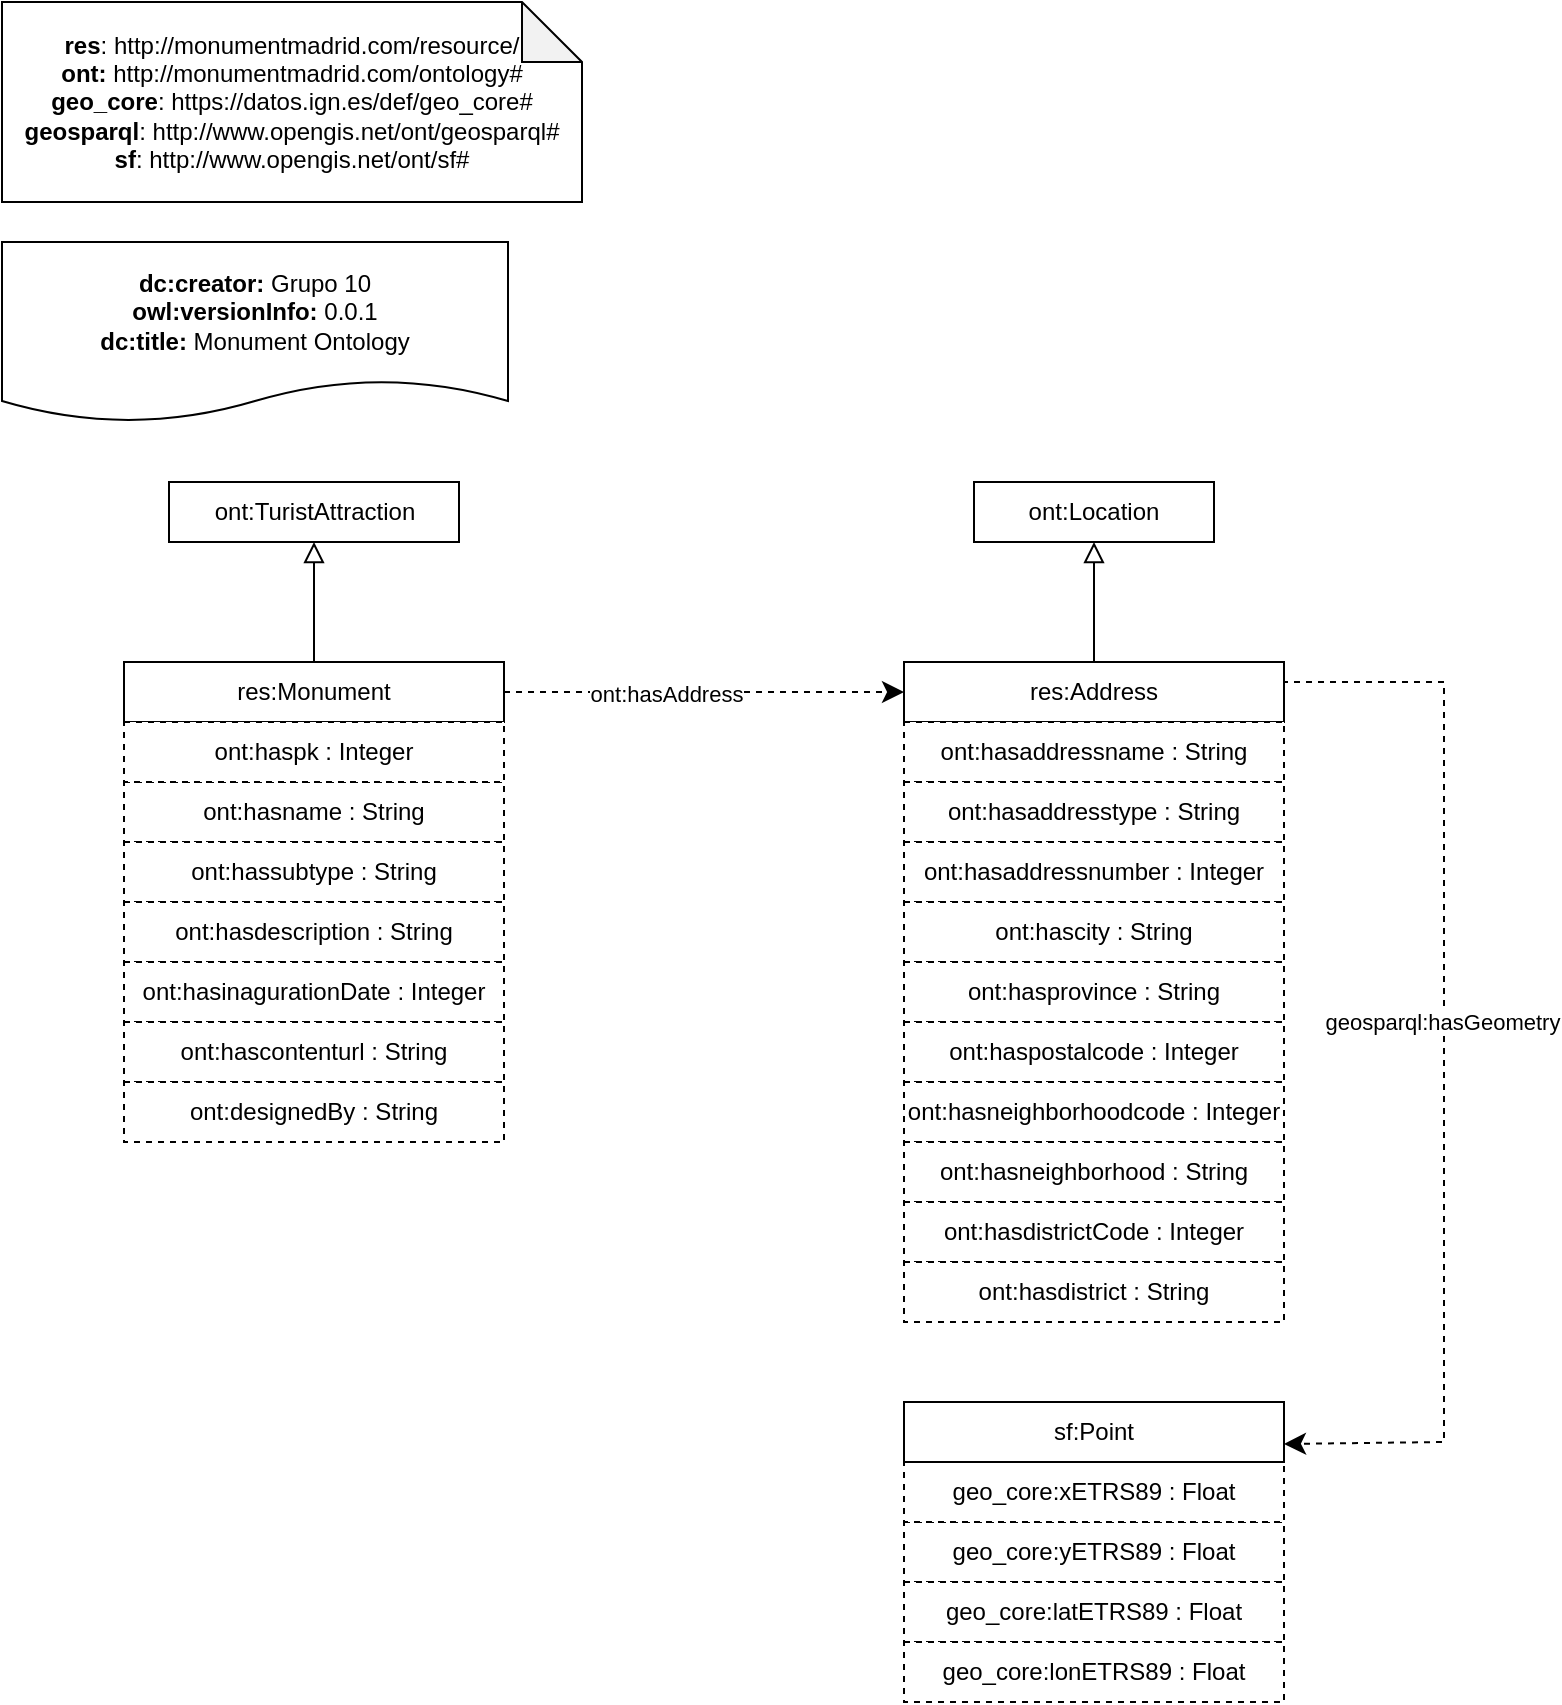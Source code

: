 <mxfile version="20.3.0" type="device"><diagram id="TTwxC7Yb0V6fdVoO_SUc" name="Página-1"><mxGraphModel dx="1012" dy="793" grid="1" gridSize="10" guides="1" tooltips="1" connect="1" arrows="1" fold="1" page="1" pageScale="1" pageWidth="827" pageHeight="1169" math="0" shadow="0"><root><mxCell id="0"/><mxCell id="1" parent="0"/><mxCell id="7s79F0oyZlGPRsL_RBfK-1" value="&lt;div&gt;&lt;b&gt;res&lt;/b&gt;: http://monumentmadrid.com/resource/&lt;/div&gt;&lt;div&gt;&lt;b&gt;ont:&lt;/b&gt; http://monumentmadrid.com/ontology#&lt;br&gt;&lt;/div&gt;&lt;div&gt;&lt;div&gt;&lt;b&gt;geo_core&lt;/b&gt;: https://datos.ign.es/def/geo_core#&lt;/div&gt;&lt;div&gt;&lt;b&gt;geosparql&lt;/b&gt;: http://www.opengis.net/ont/geosparql#&lt;/div&gt;&lt;div&gt;&lt;b&gt;sf&lt;/b&gt;: http://www.opengis.net/ont/sf#&lt;/div&gt;&lt;/div&gt;" style="shape=note;whiteSpace=wrap;html=1;backgroundOutline=1;darkOpacity=0.05;" parent="1" vertex="1"><mxGeometry x="60" y="110" width="290" height="100" as="geometry"/></mxCell><mxCell id="7s79F0oyZlGPRsL_RBfK-3" value="&lt;div&gt;&lt;b&gt;dc:creator:&lt;/b&gt;&amp;nbsp;Grupo 10&lt;/div&gt;&lt;div&gt;&lt;b&gt;owl:versionInfo:&lt;/b&gt; 0.0.1&lt;/div&gt;&lt;div&gt;&lt;b&gt;dc:title:&lt;/b&gt;&amp;nbsp;Monument Ontology&lt;/div&gt;" style="shape=document;whiteSpace=wrap;html=1;boundedLbl=1;labelBackgroundColor=#ffffff;strokeColor=#000000;fontSize=12;fontColor=#000000;size=0.233;" parent="1" vertex="1"><mxGeometry x="60" y="230" width="253" height="90" as="geometry"/></mxCell><mxCell id="7s79F0oyZlGPRsL_RBfK-4" value="res:Monument" style="rounded=0;whiteSpace=wrap;html=1;snapToPoint=1;points=[[0.1,0],[0.2,0],[0.3,0],[0.4,0],[0.5,0],[0.6,0],[0.7,0],[0.8,0],[0.9,0],[0,0.1],[0,0.3],[0,0.5],[0,0.7],[0,0.9],[0.1,1],[0.2,1],[0.3,1],[0.4,1],[0.5,1],[0.6,1],[0.7,1],[0.8,1],[0.9,1],[1,0.1],[1,0.3],[1,0.5],[1,0.7],[1,0.9]];" parent="1" vertex="1"><mxGeometry x="121" y="440" width="190" height="30" as="geometry"/></mxCell><mxCell id="7s79F0oyZlGPRsL_RBfK-6" value="ont:hasname : String" style="rounded=0;whiteSpace=wrap;html=1;snapToPoint=1;points=[[0.1,0],[0.2,0],[0.3,0],[0.4,0],[0.5,0],[0.6,0],[0.7,0],[0.8,0],[0.9,0],[0,0.1],[0,0.3],[0,0.5],[0,0.7],[0,0.9],[0.1,1],[0.2,1],[0.3,1],[0.4,1],[0.5,1],[0.6,1],[0.7,1],[0.8,1],[0.9,1],[1,0.1],[1,0.3],[1,0.5],[1,0.7],[1,0.9]];dashed=1;" parent="1" vertex="1"><mxGeometry x="121" y="500" width="190" height="30" as="geometry"/></mxCell><mxCell id="7s79F0oyZlGPRsL_RBfK-7" value="ont:hassubtype : String" style="rounded=0;whiteSpace=wrap;html=1;snapToPoint=1;points=[[0.1,0],[0.2,0],[0.3,0],[0.4,0],[0.5,0],[0.6,0],[0.7,0],[0.8,0],[0.9,0],[0,0.1],[0,0.3],[0,0.5],[0,0.7],[0,0.9],[0.1,1],[0.2,1],[0.3,1],[0.4,1],[0.5,1],[0.6,1],[0.7,1],[0.8,1],[0.9,1],[1,0.1],[1,0.3],[1,0.5],[1,0.7],[1,0.9]];dashed=1;" parent="1" vertex="1"><mxGeometry x="121" y="530" width="190" height="30" as="geometry"/></mxCell><mxCell id="7s79F0oyZlGPRsL_RBfK-8" value="ont:hasdescription : String" style="rounded=0;whiteSpace=wrap;html=1;snapToPoint=1;points=[[0.1,0],[0.2,0],[0.3,0],[0.4,0],[0.5,0],[0.6,0],[0.7,0],[0.8,0],[0.9,0],[0,0.1],[0,0.3],[0,0.5],[0,0.7],[0,0.9],[0.1,1],[0.2,1],[0.3,1],[0.4,1],[0.5,1],[0.6,1],[0.7,1],[0.8,1],[0.9,1],[1,0.1],[1,0.3],[1,0.5],[1,0.7],[1,0.9]];dashed=1;" parent="1" vertex="1"><mxGeometry x="121" y="560" width="190" height="30" as="geometry"/></mxCell><mxCell id="7s79F0oyZlGPRsL_RBfK-9" value="ont:hasinagurationDate : Integer" style="rounded=0;whiteSpace=wrap;html=1;snapToPoint=1;points=[[0.1,0],[0.2,0],[0.3,0],[0.4,0],[0.5,0],[0.6,0],[0.7,0],[0.8,0],[0.9,0],[0,0.1],[0,0.3],[0,0.5],[0,0.7],[0,0.9],[0.1,1],[0.2,1],[0.3,1],[0.4,1],[0.5,1],[0.6,1],[0.7,1],[0.8,1],[0.9,1],[1,0.1],[1,0.3],[1,0.5],[1,0.7],[1,0.9]];dashed=1;" parent="1" vertex="1"><mxGeometry x="121" y="590" width="190" height="30" as="geometry"/></mxCell><mxCell id="7s79F0oyZlGPRsL_RBfK-10" value="ont:hascontenturl : String" style="rounded=0;whiteSpace=wrap;html=1;snapToPoint=1;points=[[0.1,0],[0.2,0],[0.3,0],[0.4,0],[0.5,0],[0.6,0],[0.7,0],[0.8,0],[0.9,0],[0,0.1],[0,0.3],[0,0.5],[0,0.7],[0,0.9],[0.1,1],[0.2,1],[0.3,1],[0.4,1],[0.5,1],[0.6,1],[0.7,1],[0.8,1],[0.9,1],[1,0.1],[1,0.3],[1,0.5],[1,0.7],[1,0.9]];dashed=1;" parent="1" vertex="1"><mxGeometry x="121" y="620" width="190" height="30" as="geometry"/></mxCell><mxCell id="7s79F0oyZlGPRsL_RBfK-18" value="" style="endArrow=block;html=1;fontColor=#000099;exitX=0.5;exitY=0;exitDx=0;exitDy=0;endFill=0;entryX=0.5;entryY=1;entryDx=0;entryDy=0;endSize=8;arcSize=0;rounded=0;" parent="1" source="7s79F0oyZlGPRsL_RBfK-4" target="7s79F0oyZlGPRsL_RBfK-19" edge="1"><mxGeometry width="50" height="50" relative="1" as="geometry"><mxPoint x="216" y="430" as="sourcePoint"/><mxPoint x="99.0" y="370" as="targetPoint"/></mxGeometry></mxCell><mxCell id="7s79F0oyZlGPRsL_RBfK-19" value="ont:TuristAttraction" style="rounded=0;whiteSpace=wrap;html=1;snapToPoint=1;points=[[0.1,0],[0.2,0],[0.3,0],[0.4,0],[0.5,0],[0.6,0],[0.7,0],[0.8,0],[0.9,0],[0,0.1],[0,0.3],[0,0.5],[0,0.7],[0,0.9],[0.1,1],[0.2,1],[0.3,1],[0.4,1],[0.5,1],[0.6,1],[0.7,1],[0.8,1],[0.9,1],[1,0.1],[1,0.3],[1,0.5],[1,0.7],[1,0.9]];" parent="1" vertex="1"><mxGeometry x="143.5" y="350" width="145" height="30" as="geometry"/></mxCell><mxCell id="7s79F0oyZlGPRsL_RBfK-24" value="ont:haspk : Integer" style="rounded=0;whiteSpace=wrap;html=1;snapToPoint=1;points=[[0.1,0],[0.2,0],[0.3,0],[0.4,0],[0.5,0],[0.6,0],[0.7,0],[0.8,0],[0.9,0],[0,0.1],[0,0.3],[0,0.5],[0,0.7],[0,0.9],[0.1,1],[0.2,1],[0.3,1],[0.4,1],[0.5,1],[0.6,1],[0.7,1],[0.8,1],[0.9,1],[1,0.1],[1,0.3],[1,0.5],[1,0.7],[1,0.9]];dashed=1;" parent="1" vertex="1"><mxGeometry x="121" y="470" width="190" height="30" as="geometry"/></mxCell><mxCell id="7s79F0oyZlGPRsL_RBfK-35" value="res:Address" style="rounded=0;whiteSpace=wrap;html=1;snapToPoint=1;points=[[0.1,0],[0.2,0],[0.3,0],[0.4,0],[0.5,0],[0.6,0],[0.7,0],[0.8,0],[0.9,0],[0,0.1],[0,0.3],[0,0.5],[0,0.7],[0,0.9],[0.1,1],[0.2,1],[0.3,1],[0.4,1],[0.5,1],[0.6,1],[0.7,1],[0.8,1],[0.9,1],[1,0.1],[1,0.3],[1,0.5],[1,0.7],[1,0.9]];" parent="1" vertex="1"><mxGeometry x="511" y="440" width="190" height="30" as="geometry"/></mxCell><mxCell id="7s79F0oyZlGPRsL_RBfK-36" value="ont:hasaddressname : String" style="rounded=0;whiteSpace=wrap;html=1;snapToPoint=1;points=[[0.1,0],[0.2,0],[0.3,0],[0.4,0],[0.5,0],[0.6,0],[0.7,0],[0.8,0],[0.9,0],[0,0.1],[0,0.3],[0,0.5],[0,0.7],[0,0.9],[0.1,1],[0.2,1],[0.3,1],[0.4,1],[0.5,1],[0.6,1],[0.7,1],[0.8,1],[0.9,1],[1,0.1],[1,0.3],[1,0.5],[1,0.7],[1,0.9]];dashed=1;" parent="1" vertex="1"><mxGeometry x="511" y="470" width="190" height="30" as="geometry"/></mxCell><mxCell id="7s79F0oyZlGPRsL_RBfK-37" value="ont:hasaddresstype : String" style="rounded=0;whiteSpace=wrap;html=1;snapToPoint=1;points=[[0.1,0],[0.2,0],[0.3,0],[0.4,0],[0.5,0],[0.6,0],[0.7,0],[0.8,0],[0.9,0],[0,0.1],[0,0.3],[0,0.5],[0,0.7],[0,0.9],[0.1,1],[0.2,1],[0.3,1],[0.4,1],[0.5,1],[0.6,1],[0.7,1],[0.8,1],[0.9,1],[1,0.1],[1,0.3],[1,0.5],[1,0.7],[1,0.9]];dashed=1;" parent="1" vertex="1"><mxGeometry x="511" y="500" width="190" height="30" as="geometry"/></mxCell><mxCell id="7s79F0oyZlGPRsL_RBfK-38" value="ont:hasaddressnumber : Integer" style="rounded=0;whiteSpace=wrap;html=1;snapToPoint=1;points=[[0.1,0],[0.2,0],[0.3,0],[0.4,0],[0.5,0],[0.6,0],[0.7,0],[0.8,0],[0.9,0],[0,0.1],[0,0.3],[0,0.5],[0,0.7],[0,0.9],[0.1,1],[0.2,1],[0.3,1],[0.4,1],[0.5,1],[0.6,1],[0.7,1],[0.8,1],[0.9,1],[1,0.1],[1,0.3],[1,0.5],[1,0.7],[1,0.9]];dashed=1;" parent="1" vertex="1"><mxGeometry x="511" y="530" width="190" height="30" as="geometry"/></mxCell><mxCell id="7s79F0oyZlGPRsL_RBfK-39" value="ont:hascity : String" style="rounded=0;whiteSpace=wrap;html=1;snapToPoint=1;points=[[0.1,0],[0.2,0],[0.3,0],[0.4,0],[0.5,0],[0.6,0],[0.7,0],[0.8,0],[0.9,0],[0,0.1],[0,0.3],[0,0.5],[0,0.7],[0,0.9],[0.1,1],[0.2,1],[0.3,1],[0.4,1],[0.5,1],[0.6,1],[0.7,1],[0.8,1],[0.9,1],[1,0.1],[1,0.3],[1,0.5],[1,0.7],[1,0.9]];dashed=1;" parent="1" vertex="1"><mxGeometry x="511" y="560" width="190" height="30" as="geometry"/></mxCell><mxCell id="7s79F0oyZlGPRsL_RBfK-40" value="ont:hasprovince : String" style="rounded=0;whiteSpace=wrap;html=1;snapToPoint=1;points=[[0.1,0],[0.2,0],[0.3,0],[0.4,0],[0.5,0],[0.6,0],[0.7,0],[0.8,0],[0.9,0],[0,0.1],[0,0.3],[0,0.5],[0,0.7],[0,0.9],[0.1,1],[0.2,1],[0.3,1],[0.4,1],[0.5,1],[0.6,1],[0.7,1],[0.8,1],[0.9,1],[1,0.1],[1,0.3],[1,0.5],[1,0.7],[1,0.9]];dashed=1;" parent="1" vertex="1"><mxGeometry x="511" y="590" width="190" height="30" as="geometry"/></mxCell><mxCell id="7s79F0oyZlGPRsL_RBfK-41" value="ont:haspostalcode : Integer" style="rounded=0;whiteSpace=wrap;html=1;snapToPoint=1;points=[[0.1,0],[0.2,0],[0.3,0],[0.4,0],[0.5,0],[0.6,0],[0.7,0],[0.8,0],[0.9,0],[0,0.1],[0,0.3],[0,0.5],[0,0.7],[0,0.9],[0.1,1],[0.2,1],[0.3,1],[0.4,1],[0.5,1],[0.6,1],[0.7,1],[0.8,1],[0.9,1],[1,0.1],[1,0.3],[1,0.5],[1,0.7],[1,0.9]];dashed=1;" parent="1" vertex="1"><mxGeometry x="511" y="620" width="190" height="30" as="geometry"/></mxCell><mxCell id="7s79F0oyZlGPRsL_RBfK-42" value="ont:hasneighborhoodcode : Integer" style="rounded=0;whiteSpace=wrap;html=1;snapToPoint=1;points=[[0.1,0],[0.2,0],[0.3,0],[0.4,0],[0.5,0],[0.6,0],[0.7,0],[0.8,0],[0.9,0],[0,0.1],[0,0.3],[0,0.5],[0,0.7],[0,0.9],[0.1,1],[0.2,1],[0.3,1],[0.4,1],[0.5,1],[0.6,1],[0.7,1],[0.8,1],[0.9,1],[1,0.1],[1,0.3],[1,0.5],[1,0.7],[1,0.9]];dashed=1;" parent="1" vertex="1"><mxGeometry x="511" y="650" width="190" height="30" as="geometry"/></mxCell><mxCell id="7s79F0oyZlGPRsL_RBfK-43" value="ont:hasneighborhood : String" style="rounded=0;whiteSpace=wrap;html=1;snapToPoint=1;points=[[0.1,0],[0.2,0],[0.3,0],[0.4,0],[0.5,0],[0.6,0],[0.7,0],[0.8,0],[0.9,0],[0,0.1],[0,0.3],[0,0.5],[0,0.7],[0,0.9],[0.1,1],[0.2,1],[0.3,1],[0.4,1],[0.5,1],[0.6,1],[0.7,1],[0.8,1],[0.9,1],[1,0.1],[1,0.3],[1,0.5],[1,0.7],[1,0.9]];dashed=1;" parent="1" vertex="1"><mxGeometry x="511" y="680" width="190" height="30" as="geometry"/></mxCell><mxCell id="7s79F0oyZlGPRsL_RBfK-44" value="ont:hasdistrictCode : Integer" style="rounded=0;whiteSpace=wrap;html=1;snapToPoint=1;points=[[0.1,0],[0.2,0],[0.3,0],[0.4,0],[0.5,0],[0.6,0],[0.7,0],[0.8,0],[0.9,0],[0,0.1],[0,0.3],[0,0.5],[0,0.7],[0,0.9],[0.1,1],[0.2,1],[0.3,1],[0.4,1],[0.5,1],[0.6,1],[0.7,1],[0.8,1],[0.9,1],[1,0.1],[1,0.3],[1,0.5],[1,0.7],[1,0.9]];dashed=1;" parent="1" vertex="1"><mxGeometry x="511" y="710" width="190" height="30" as="geometry"/></mxCell><mxCell id="7s79F0oyZlGPRsL_RBfK-45" value="ont:hasdistrict : String" style="rounded=0;whiteSpace=wrap;html=1;snapToPoint=1;points=[[0.1,0],[0.2,0],[0.3,0],[0.4,0],[0.5,0],[0.6,0],[0.7,0],[0.8,0],[0.9,0],[0,0.1],[0,0.3],[0,0.5],[0,0.7],[0,0.9],[0.1,1],[0.2,1],[0.3,1],[0.4,1],[0.5,1],[0.6,1],[0.7,1],[0.8,1],[0.9,1],[1,0.1],[1,0.3],[1,0.5],[1,0.7],[1,0.9]];dashed=1;" parent="1" vertex="1"><mxGeometry x="511" y="740" width="190" height="30" as="geometry"/></mxCell><mxCell id="7s79F0oyZlGPRsL_RBfK-46" value="geo_core:yETRS89 : Float" style="rounded=0;whiteSpace=wrap;html=1;snapToPoint=1;points=[[0.1,0],[0.2,0],[0.3,0],[0.4,0],[0.5,0],[0.6,0],[0.7,0],[0.8,0],[0.9,0],[0,0.1],[0,0.3],[0,0.5],[0,0.7],[0,0.9],[0.1,1],[0.2,1],[0.3,1],[0.4,1],[0.5,1],[0.6,1],[0.7,1],[0.8,1],[0.9,1],[1,0.1],[1,0.3],[1,0.5],[1,0.7],[1,0.9]];dashed=1;" parent="1" vertex="1"><mxGeometry x="511" y="870" width="190" height="30" as="geometry"/></mxCell><mxCell id="7s79F0oyZlGPRsL_RBfK-47" value="geo_core:latETRS89 : Float" style="rounded=0;whiteSpace=wrap;html=1;snapToPoint=1;points=[[0.1,0],[0.2,0],[0.3,0],[0.4,0],[0.5,0],[0.6,0],[0.7,0],[0.8,0],[0.9,0],[0,0.1],[0,0.3],[0,0.5],[0,0.7],[0,0.9],[0.1,1],[0.2,1],[0.3,1],[0.4,1],[0.5,1],[0.6,1],[0.7,1],[0.8,1],[0.9,1],[1,0.1],[1,0.3],[1,0.5],[1,0.7],[1,0.9]];dashed=1;" parent="1" vertex="1"><mxGeometry x="511" y="900" width="190" height="30" as="geometry"/></mxCell><mxCell id="7s79F0oyZlGPRsL_RBfK-48" value="ont:Location" style="rounded=0;whiteSpace=wrap;html=1;snapToPoint=1;points=[[0.1,0],[0.2,0],[0.3,0],[0.4,0],[0.5,0],[0.6,0],[0.7,0],[0.8,0],[0.9,0],[0,0.1],[0,0.3],[0,0.5],[0,0.7],[0,0.9],[0.1,1],[0.2,1],[0.3,1],[0.4,1],[0.5,1],[0.6,1],[0.7,1],[0.8,1],[0.9,1],[1,0.1],[1,0.3],[1,0.5],[1,0.7],[1,0.9]];" parent="1" vertex="1"><mxGeometry x="546" y="350.0" width="120" height="30" as="geometry"/></mxCell><mxCell id="7s79F0oyZlGPRsL_RBfK-49" value="" style="endArrow=block;html=1;fontColor=#000099;endFill=0;endSize=8;arcSize=0;rounded=0;" parent="1" source="7s79F0oyZlGPRsL_RBfK-35" target="7s79F0oyZlGPRsL_RBfK-48" edge="1"><mxGeometry width="50" height="50" relative="1" as="geometry"><mxPoint x="605.5" y="440" as="sourcePoint"/><mxPoint x="605.5" y="380" as="targetPoint"/><Array as="points"/></mxGeometry></mxCell><mxCell id="7s79F0oyZlGPRsL_RBfK-54" value="" style="endArrow=classic;html=1;exitX=1;exitY=0.5;exitDx=0;exitDy=0;entryX=0;entryY=0.5;entryDx=0;entryDy=0;endSize=8;dashed=1;arcSize=0;rounded=0;" parent="1" source="7s79F0oyZlGPRsL_RBfK-4" target="7s79F0oyZlGPRsL_RBfK-35" edge="1"><mxGeometry width="50" height="50" relative="1" as="geometry"><mxPoint x="321" y="400" as="sourcePoint"/><mxPoint x="495" y="400" as="targetPoint"/></mxGeometry></mxCell><mxCell id="7s79F0oyZlGPRsL_RBfK-55" value="&lt;div&gt;ont:hasAddress&lt;/div&gt;" style="edgeLabel;html=1;align=center;verticalAlign=middle;resizable=0;points=[];" parent="7s79F0oyZlGPRsL_RBfK-54" vertex="1" connectable="0"><mxGeometry x="-0.191" y="-1" relative="1" as="geometry"><mxPoint as="offset"/></mxGeometry></mxCell><mxCell id="g2GgQLCELnZ6Zpo_SiZR-1" value="geo_core:xETRS89 : Float" style="rounded=0;whiteSpace=wrap;html=1;snapToPoint=1;points=[[0.1,0],[0.2,0],[0.3,0],[0.4,0],[0.5,0],[0.6,0],[0.7,0],[0.8,0],[0.9,0],[0,0.1],[0,0.3],[0,0.5],[0,0.7],[0,0.9],[0.1,1],[0.2,1],[0.3,1],[0.4,1],[0.5,1],[0.6,1],[0.7,1],[0.8,1],[0.9,1],[1,0.1],[1,0.3],[1,0.5],[1,0.7],[1,0.9]];dashed=1;" parent="1" vertex="1"><mxGeometry x="511" y="840" width="190" height="30" as="geometry"/></mxCell><mxCell id="g2GgQLCELnZ6Zpo_SiZR-2" value="sf:Point" style="rounded=0;whiteSpace=wrap;html=1;snapToPoint=1;points=[[0.1,0],[0.2,0],[0.3,0],[0.4,0],[0.5,0],[0.6,0],[0.7,0],[0.8,0],[0.9,0],[0,0.1],[0,0.3],[0,0.5],[0,0.7],[0,0.9],[0.1,1],[0.2,1],[0.3,1],[0.4,1],[0.5,1],[0.6,1],[0.7,1],[0.8,1],[0.9,1],[1,0.1],[1,0.3],[1,0.5],[1,0.7],[1,0.9]];" parent="1" vertex="1"><mxGeometry x="511" y="810" width="190" height="30" as="geometry"/></mxCell><mxCell id="g2GgQLCELnZ6Zpo_SiZR-6" value="geo_core:lonETRS89 : Float" style="rounded=0;whiteSpace=wrap;html=1;snapToPoint=1;points=[[0.1,0],[0.2,0],[0.3,0],[0.4,0],[0.5,0],[0.6,0],[0.7,0],[0.8,0],[0.9,0],[0,0.1],[0,0.3],[0,0.5],[0,0.7],[0,0.9],[0.1,1],[0.2,1],[0.3,1],[0.4,1],[0.5,1],[0.6,1],[0.7,1],[0.8,1],[0.9,1],[1,0.1],[1,0.3],[1,0.5],[1,0.7],[1,0.9]];dashed=1;" parent="1" vertex="1"><mxGeometry x="511" y="930" width="190" height="30" as="geometry"/></mxCell><mxCell id="g2GgQLCELnZ6Zpo_SiZR-7" value="" style="endArrow=classic;html=1;endSize=8;dashed=1;arcSize=0;rounded=0;edgeStyle=orthogonalEdgeStyle;exitX=1;exitY=0.3;exitDx=0;exitDy=0;" parent="1" source="7s79F0oyZlGPRsL_RBfK-35" target="g2GgQLCELnZ6Zpo_SiZR-2" edge="1"><mxGeometry width="50" height="50" relative="1" as="geometry"><mxPoint x="718" y="450" as="sourcePoint"/><mxPoint x="721" y="830" as="targetPoint"/><Array as="points"><mxPoint x="701" y="450"/><mxPoint x="781" y="450"/><mxPoint x="781" y="830"/></Array></mxGeometry></mxCell><mxCell id="g2GgQLCELnZ6Zpo_SiZR-8" value="&lt;div&gt;geosparql:hasGeometry&lt;/div&gt;" style="edgeLabel;html=1;align=center;verticalAlign=middle;resizable=0;points=[];" parent="g2GgQLCELnZ6Zpo_SiZR-7" vertex="1" connectable="0"><mxGeometry x="-0.191" y="-1" relative="1" as="geometry"><mxPoint y="32" as="offset"/></mxGeometry></mxCell><mxCell id="yBy1B2W-Z4Tc8N889yTE-1" value="ont:designedBy : String" style="rounded=0;whiteSpace=wrap;html=1;snapToPoint=1;points=[[0.1,0],[0.2,0],[0.3,0],[0.4,0],[0.5,0],[0.6,0],[0.7,0],[0.8,0],[0.9,0],[0,0.1],[0,0.3],[0,0.5],[0,0.7],[0,0.9],[0.1,1],[0.2,1],[0.3,1],[0.4,1],[0.5,1],[0.6,1],[0.7,1],[0.8,1],[0.9,1],[1,0.1],[1,0.3],[1,0.5],[1,0.7],[1,0.9]];dashed=1;" vertex="1" parent="1"><mxGeometry x="121" y="650" width="190" height="30" as="geometry"/></mxCell></root></mxGraphModel></diagram></mxfile>